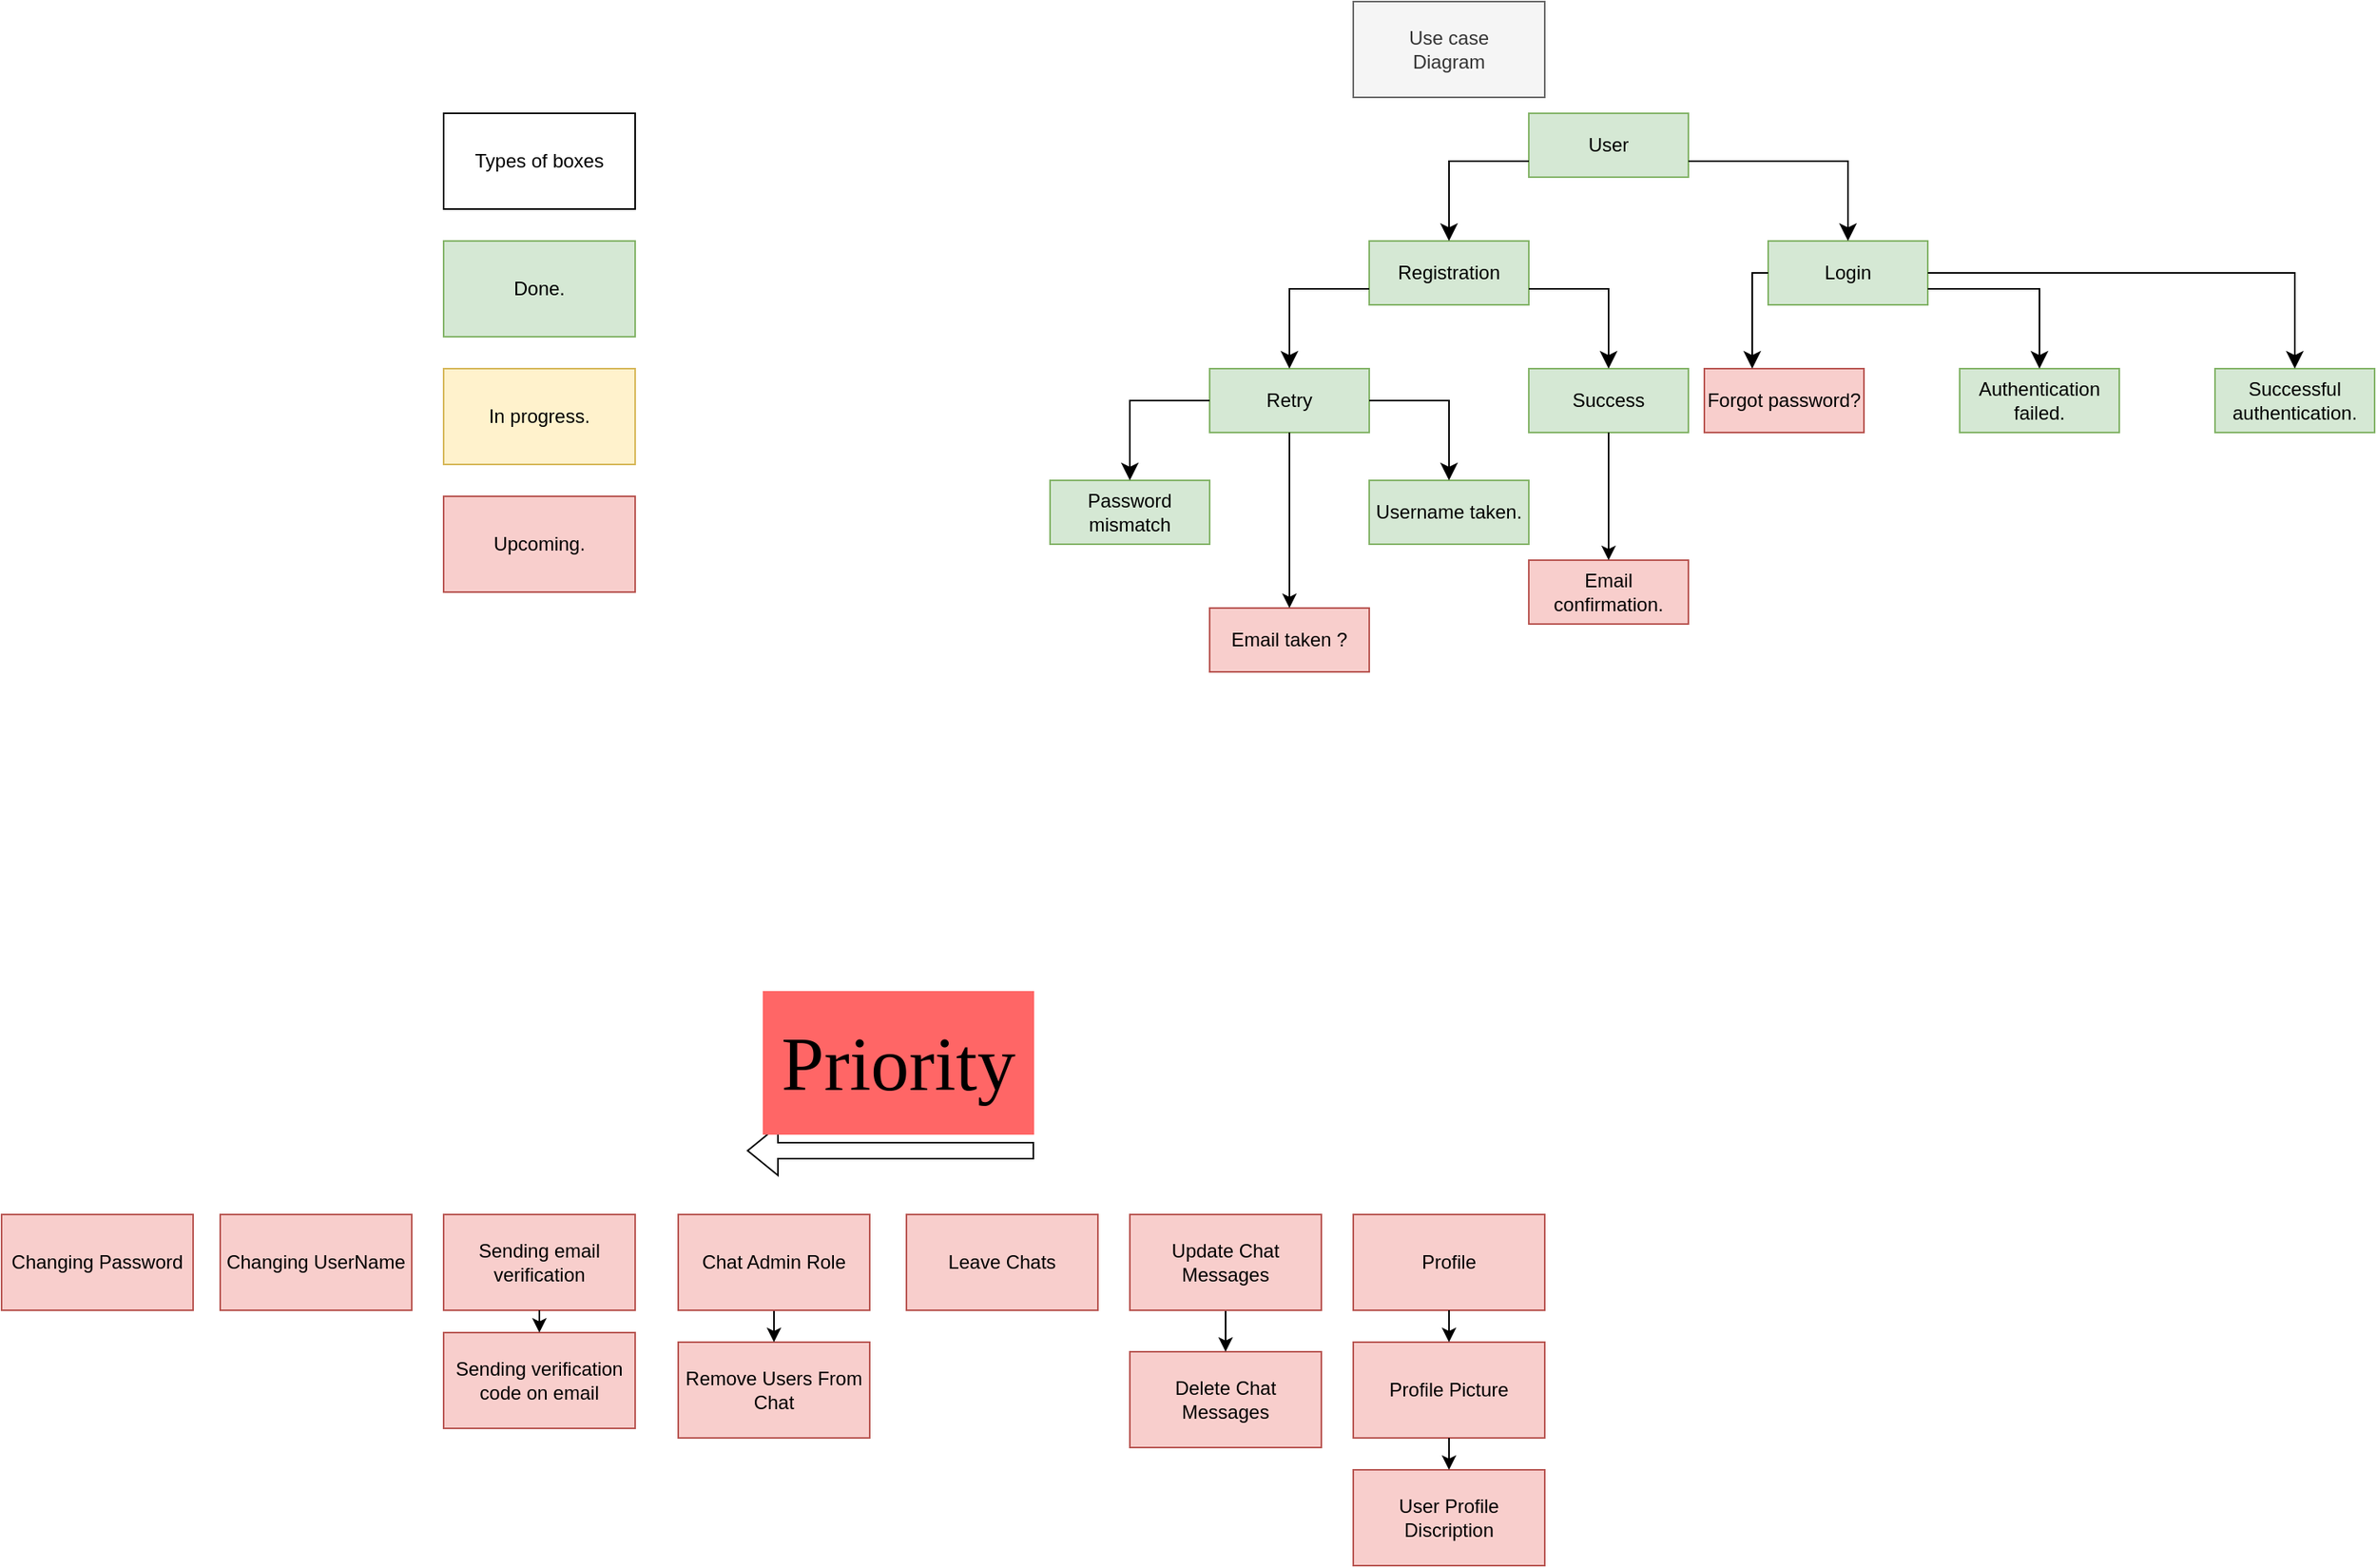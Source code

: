 <mxfile version="21.1.2" type="github">
  <diagram id="prtHgNgQTEPvFCAcTncT" name="Page-1">
    <mxGraphModel dx="6797" dy="3080" grid="1" gridSize="10" guides="1" tooltips="1" connect="1" arrows="1" fold="1" page="1" pageScale="1" pageWidth="827" pageHeight="1169" math="0" shadow="0">
      <root>
        <mxCell id="0" />
        <mxCell id="1" parent="0" />
        <mxCell id="FrziFFQu4rmucwJ09yhm-5" value="Use case &lt;br&gt;Diagram" style="rounded=0;whiteSpace=wrap;html=1;fillColor=#f5f5f5;strokeColor=#666666;fontColor=#333333;" parent="1" vertex="1">
          <mxGeometry x="20" y="10" width="120" height="60" as="geometry" />
        </mxCell>
        <mxCell id="FrziFFQu4rmucwJ09yhm-16" value="User" style="rounded=0;whiteSpace=wrap;html=1;fillColor=#d5e8d4;strokeColor=#82b366;" parent="1" vertex="1">
          <mxGeometry x="130" y="80" width="100" height="40" as="geometry" />
        </mxCell>
        <mxCell id="FrziFFQu4rmucwJ09yhm-17" value="Registration" style="rounded=0;whiteSpace=wrap;html=1;fillColor=#d5e8d4;strokeColor=#82b366;" parent="1" vertex="1">
          <mxGeometry x="30" y="160" width="100" height="40" as="geometry" />
        </mxCell>
        <mxCell id="FrziFFQu4rmucwJ09yhm-18" value="Login" style="rounded=0;whiteSpace=wrap;html=1;fillColor=#d5e8d4;strokeColor=#82b366;" parent="1" vertex="1">
          <mxGeometry x="280" y="160" width="100" height="40" as="geometry" />
        </mxCell>
        <mxCell id="FrziFFQu4rmucwJ09yhm-23" value="" style="edgeStyle=segmentEdgeStyle;endArrow=classic;html=1;curved=0;rounded=0;endSize=8;startSize=8;" parent="1" edge="1">
          <mxGeometry width="50" height="50" relative="1" as="geometry">
            <mxPoint x="130" y="110" as="sourcePoint" />
            <mxPoint x="80" y="160" as="targetPoint" />
          </mxGeometry>
        </mxCell>
        <mxCell id="FrziFFQu4rmucwJ09yhm-27" value="" style="edgeStyle=segmentEdgeStyle;endArrow=classic;html=1;curved=0;rounded=0;endSize=8;startSize=8;" parent="1" target="FrziFFQu4rmucwJ09yhm-18" edge="1">
          <mxGeometry width="50" height="50" relative="1" as="geometry">
            <mxPoint x="230" y="110" as="sourcePoint" />
            <mxPoint x="280" y="160" as="targetPoint" />
            <Array as="points">
              <mxPoint x="330" y="110" />
            </Array>
          </mxGeometry>
        </mxCell>
        <mxCell id="FrziFFQu4rmucwJ09yhm-30" value="Retry" style="rounded=0;whiteSpace=wrap;html=1;fillColor=#d5e8d4;strokeColor=#82b366;" parent="1" vertex="1">
          <mxGeometry x="-70" y="240" width="100" height="40" as="geometry" />
        </mxCell>
        <mxCell id="FrziFFQu4rmucwJ09yhm-31" value="Success" style="rounded=0;whiteSpace=wrap;html=1;fillColor=#d5e8d4;strokeColor=#82b366;" parent="1" vertex="1">
          <mxGeometry x="130" y="240" width="100" height="40" as="geometry" />
        </mxCell>
        <mxCell id="FrziFFQu4rmucwJ09yhm-32" value="" style="edgeStyle=segmentEdgeStyle;endArrow=classic;html=1;curved=0;rounded=0;endSize=8;startSize=8;" parent="1" edge="1">
          <mxGeometry width="50" height="50" relative="1" as="geometry">
            <mxPoint x="30" y="190" as="sourcePoint" />
            <mxPoint x="-20" y="240" as="targetPoint" />
          </mxGeometry>
        </mxCell>
        <mxCell id="FrziFFQu4rmucwJ09yhm-33" value="" style="edgeStyle=segmentEdgeStyle;endArrow=classic;html=1;curved=0;rounded=0;endSize=8;startSize=8;" parent="1" edge="1">
          <mxGeometry width="50" height="50" relative="1" as="geometry">
            <mxPoint x="130" y="190" as="sourcePoint" />
            <mxPoint x="180" y="240" as="targetPoint" />
          </mxGeometry>
        </mxCell>
        <mxCell id="FrziFFQu4rmucwJ09yhm-34" value="Password mismatch" style="rounded=0;whiteSpace=wrap;html=1;fillColor=#d5e8d4;strokeColor=#82b366;" parent="1" vertex="1">
          <mxGeometry x="-170" y="310" width="100" height="40" as="geometry" />
        </mxCell>
        <mxCell id="FrziFFQu4rmucwJ09yhm-35" value="Username taken." style="rounded=0;whiteSpace=wrap;html=1;fillColor=#d5e8d4;strokeColor=#82b366;" parent="1" vertex="1">
          <mxGeometry x="30" y="310" width="100" height="40" as="geometry" />
        </mxCell>
        <mxCell id="FrziFFQu4rmucwJ09yhm-36" value="" style="edgeStyle=segmentEdgeStyle;endArrow=classic;html=1;curved=0;rounded=0;endSize=8;startSize=8;" parent="1" edge="1">
          <mxGeometry width="50" height="50" relative="1" as="geometry">
            <mxPoint x="-70" y="260" as="sourcePoint" />
            <mxPoint x="-120" y="310" as="targetPoint" />
          </mxGeometry>
        </mxCell>
        <mxCell id="FrziFFQu4rmucwJ09yhm-37" value="" style="edgeStyle=segmentEdgeStyle;endArrow=classic;html=1;curved=0;rounded=0;endSize=8;startSize=8;" parent="1" edge="1">
          <mxGeometry width="50" height="50" relative="1" as="geometry">
            <mxPoint x="30" y="260" as="sourcePoint" />
            <mxPoint x="80" y="310" as="targetPoint" />
          </mxGeometry>
        </mxCell>
        <mxCell id="FrziFFQu4rmucwJ09yhm-38" value="Email taken ?" style="rounded=0;whiteSpace=wrap;html=1;fillColor=#f8cecc;strokeColor=#b85450;" parent="1" vertex="1">
          <mxGeometry x="-70" y="390" width="100" height="40" as="geometry" />
        </mxCell>
        <mxCell id="FrziFFQu4rmucwJ09yhm-40" value="" style="endArrow=classic;html=1;rounded=0;exitX=0.5;exitY=1;exitDx=0;exitDy=0;entryX=0.5;entryY=0;entryDx=0;entryDy=0;" parent="1" source="FrziFFQu4rmucwJ09yhm-30" target="FrziFFQu4rmucwJ09yhm-38" edge="1">
          <mxGeometry width="50" height="50" relative="1" as="geometry">
            <mxPoint x="-40" y="380" as="sourcePoint" />
            <mxPoint x="10" y="330" as="targetPoint" />
          </mxGeometry>
        </mxCell>
        <mxCell id="FrziFFQu4rmucwJ09yhm-41" value="Email confirmation." style="rounded=0;whiteSpace=wrap;html=1;fillColor=#f8cecc;strokeColor=#b85450;" parent="1" vertex="1">
          <mxGeometry x="130" y="360" width="100" height="40" as="geometry" />
        </mxCell>
        <mxCell id="FrziFFQu4rmucwJ09yhm-42" value="" style="endArrow=classic;html=1;rounded=0;" parent="1" source="FrziFFQu4rmucwJ09yhm-31" target="FrziFFQu4rmucwJ09yhm-41" edge="1">
          <mxGeometry width="50" height="50" relative="1" as="geometry">
            <mxPoint x="179.58" y="280" as="sourcePoint" />
            <mxPoint x="180" y="360" as="targetPoint" />
          </mxGeometry>
        </mxCell>
        <mxCell id="FrziFFQu4rmucwJ09yhm-43" value="Forgot password?" style="rounded=0;whiteSpace=wrap;html=1;fillColor=#f8cecc;strokeColor=#b85450;" parent="1" vertex="1">
          <mxGeometry x="240" y="240" width="100" height="40" as="geometry" />
        </mxCell>
        <mxCell id="FrziFFQu4rmucwJ09yhm-44" value="Successful authentication." style="rounded=0;whiteSpace=wrap;html=1;fillColor=#d5e8d4;strokeColor=#82b366;" parent="1" vertex="1">
          <mxGeometry x="560" y="240" width="100" height="40" as="geometry" />
        </mxCell>
        <mxCell id="FrziFFQu4rmucwJ09yhm-45" value="" style="edgeStyle=segmentEdgeStyle;endArrow=classic;html=1;curved=0;rounded=0;endSize=8;startSize=8;" parent="1" source="FrziFFQu4rmucwJ09yhm-18" target="FrziFFQu4rmucwJ09yhm-43" edge="1">
          <mxGeometry width="50" height="50" relative="1" as="geometry">
            <mxPoint x="280" y="180" as="sourcePoint" />
            <mxPoint x="230" y="230" as="targetPoint" />
            <Array as="points">
              <mxPoint x="270" y="180" />
            </Array>
          </mxGeometry>
        </mxCell>
        <mxCell id="FrziFFQu4rmucwJ09yhm-46" value="" style="edgeStyle=segmentEdgeStyle;endArrow=classic;html=1;curved=0;rounded=0;endSize=8;startSize=8;" parent="1" target="FrziFFQu4rmucwJ09yhm-44" edge="1">
          <mxGeometry width="50" height="50" relative="1" as="geometry">
            <mxPoint x="380" y="180" as="sourcePoint" />
            <mxPoint x="430" y="230" as="targetPoint" />
            <Array as="points">
              <mxPoint x="610" y="180" />
            </Array>
          </mxGeometry>
        </mxCell>
        <mxCell id="FrziFFQu4rmucwJ09yhm-48" value="Authentication failed." style="rounded=0;whiteSpace=wrap;html=1;fillColor=#d5e8d4;strokeColor=#82b366;" parent="1" vertex="1">
          <mxGeometry x="400" y="240" width="100" height="40" as="geometry" />
        </mxCell>
        <mxCell id="FrziFFQu4rmucwJ09yhm-49" value="" style="edgeStyle=segmentEdgeStyle;endArrow=classic;html=1;curved=0;rounded=0;endSize=8;startSize=8;" parent="1" source="FrziFFQu4rmucwJ09yhm-18" target="FrziFFQu4rmucwJ09yhm-48" edge="1">
          <mxGeometry width="50" height="50" relative="1" as="geometry">
            <mxPoint x="390" y="190" as="sourcePoint" />
            <mxPoint x="620" y="250" as="targetPoint" />
            <Array as="points">
              <mxPoint x="450" y="190" />
            </Array>
          </mxGeometry>
        </mxCell>
        <mxCell id="FrziFFQu4rmucwJ09yhm-50" value="Types of boxes" style="rounded=0;whiteSpace=wrap;html=1;" parent="1" vertex="1">
          <mxGeometry x="-550" y="80" width="120" height="60" as="geometry" />
        </mxCell>
        <mxCell id="FrziFFQu4rmucwJ09yhm-51" value="Done." style="rounded=0;whiteSpace=wrap;html=1;fillColor=#d5e8d4;strokeColor=#82b366;" parent="1" vertex="1">
          <mxGeometry x="-550" y="160" width="120" height="60" as="geometry" />
        </mxCell>
        <mxCell id="FrziFFQu4rmucwJ09yhm-52" value="In progress." style="rounded=0;whiteSpace=wrap;html=1;fillColor=#fff2cc;strokeColor=#d6b656;" parent="1" vertex="1">
          <mxGeometry x="-550" y="240" width="120" height="60" as="geometry" />
        </mxCell>
        <mxCell id="FrziFFQu4rmucwJ09yhm-55" value="Upcoming." style="rounded=0;whiteSpace=wrap;html=1;fillColor=#f8cecc;strokeColor=#b85450;" parent="1" vertex="1">
          <mxGeometry x="-550" y="320" width="120" height="60" as="geometry" />
        </mxCell>
        <mxCell id="53N5OKguzcm_HKgQLKbk-6" value="Changing Password" style="rounded=0;whiteSpace=wrap;html=1;fillColor=#f8cecc;strokeColor=#b85450;" vertex="1" parent="1">
          <mxGeometry x="-827" y="770" width="120" height="60" as="geometry" />
        </mxCell>
        <mxCell id="53N5OKguzcm_HKgQLKbk-7" value="Changing UserName" style="rounded=0;whiteSpace=wrap;html=1;fillColor=#f8cecc;strokeColor=#b85450;" vertex="1" parent="1">
          <mxGeometry x="-690" y="770" width="120" height="60" as="geometry" />
        </mxCell>
        <mxCell id="53N5OKguzcm_HKgQLKbk-13" value="Leave Chats" style="rounded=0;whiteSpace=wrap;html=1;fillColor=#f8cecc;strokeColor=#b85450;" vertex="1" parent="1">
          <mxGeometry x="-260" y="770" width="120" height="60" as="geometry" />
        </mxCell>
        <mxCell id="53N5OKguzcm_HKgQLKbk-20" value="" style="group" vertex="1" connectable="0" parent="1">
          <mxGeometry x="-120" y="770" width="120" height="146" as="geometry" />
        </mxCell>
        <mxCell id="53N5OKguzcm_HKgQLKbk-11" value="Delete Chat Messages" style="rounded=0;whiteSpace=wrap;html=1;fillColor=#f8cecc;strokeColor=#b85450;" vertex="1" parent="53N5OKguzcm_HKgQLKbk-20">
          <mxGeometry y="86" width="120" height="60" as="geometry" />
        </mxCell>
        <mxCell id="53N5OKguzcm_HKgQLKbk-18" style="edgeStyle=orthogonalEdgeStyle;rounded=0;orthogonalLoop=1;jettySize=auto;html=1;entryX=0.5;entryY=0;entryDx=0;entryDy=0;" edge="1" parent="53N5OKguzcm_HKgQLKbk-20" source="53N5OKguzcm_HKgQLKbk-12" target="53N5OKguzcm_HKgQLKbk-11">
          <mxGeometry relative="1" as="geometry" />
        </mxCell>
        <mxCell id="53N5OKguzcm_HKgQLKbk-12" value="Update Chat Messages" style="rounded=0;whiteSpace=wrap;html=1;fillColor=#f8cecc;strokeColor=#b85450;" vertex="1" parent="53N5OKguzcm_HKgQLKbk-20">
          <mxGeometry width="120" height="60" as="geometry" />
        </mxCell>
        <mxCell id="53N5OKguzcm_HKgQLKbk-21" value="" style="group" vertex="1" connectable="0" parent="1">
          <mxGeometry x="-403" y="770" width="120" height="140" as="geometry" />
        </mxCell>
        <mxCell id="53N5OKguzcm_HKgQLKbk-14" value="Remove Users From Chat" style="rounded=0;whiteSpace=wrap;html=1;fillColor=#f8cecc;strokeColor=#b85450;" vertex="1" parent="53N5OKguzcm_HKgQLKbk-21">
          <mxGeometry y="80" width="120" height="60" as="geometry" />
        </mxCell>
        <mxCell id="53N5OKguzcm_HKgQLKbk-16" style="edgeStyle=orthogonalEdgeStyle;rounded=0;orthogonalLoop=1;jettySize=auto;html=1;exitX=0.5;exitY=1;exitDx=0;exitDy=0;entryX=0.5;entryY=0;entryDx=0;entryDy=0;" edge="1" parent="53N5OKguzcm_HKgQLKbk-21" source="53N5OKguzcm_HKgQLKbk-15" target="53N5OKguzcm_HKgQLKbk-14">
          <mxGeometry relative="1" as="geometry" />
        </mxCell>
        <mxCell id="53N5OKguzcm_HKgQLKbk-15" value="Chat Admin Role" style="rounded=0;whiteSpace=wrap;html=1;fillColor=#f8cecc;strokeColor=#b85450;" vertex="1" parent="53N5OKguzcm_HKgQLKbk-21">
          <mxGeometry width="120" height="60" as="geometry" />
        </mxCell>
        <mxCell id="53N5OKguzcm_HKgQLKbk-22" value="" style="group" vertex="1" connectable="0" parent="1">
          <mxGeometry x="20" y="770" width="120" height="140" as="geometry" />
        </mxCell>
        <mxCell id="53N5OKguzcm_HKgQLKbk-8" value="Profile" style="rounded=0;whiteSpace=wrap;html=1;fillColor=#f8cecc;strokeColor=#b85450;" vertex="1" parent="53N5OKguzcm_HKgQLKbk-22">
          <mxGeometry width="120" height="60" as="geometry" />
        </mxCell>
        <mxCell id="53N5OKguzcm_HKgQLKbk-9" value="Profile Picture" style="rounded=0;whiteSpace=wrap;html=1;fillColor=#f8cecc;strokeColor=#b85450;" vertex="1" parent="53N5OKguzcm_HKgQLKbk-22">
          <mxGeometry y="80" width="120" height="60" as="geometry" />
        </mxCell>
        <mxCell id="53N5OKguzcm_HKgQLKbk-17" style="edgeStyle=orthogonalEdgeStyle;rounded=0;orthogonalLoop=1;jettySize=auto;html=1;exitX=0.5;exitY=1;exitDx=0;exitDy=0;entryX=0.5;entryY=0;entryDx=0;entryDy=0;" edge="1" parent="53N5OKguzcm_HKgQLKbk-22" source="53N5OKguzcm_HKgQLKbk-8" target="53N5OKguzcm_HKgQLKbk-9">
          <mxGeometry relative="1" as="geometry" />
        </mxCell>
        <mxCell id="53N5OKguzcm_HKgQLKbk-24" value="" style="group" vertex="1" connectable="0" parent="1">
          <mxGeometry x="-550" y="770" width="120" height="134" as="geometry" />
        </mxCell>
        <mxCell id="53N5OKguzcm_HKgQLKbk-3" value="Sending email verification" style="rounded=0;whiteSpace=wrap;html=1;fillColor=#f8cecc;strokeColor=#b85450;" vertex="1" parent="53N5OKguzcm_HKgQLKbk-24">
          <mxGeometry width="120" height="60" as="geometry" />
        </mxCell>
        <mxCell id="53N5OKguzcm_HKgQLKbk-5" value="Sending verification code on email" style="rounded=0;whiteSpace=wrap;html=1;fillColor=#f8cecc;strokeColor=#b85450;" vertex="1" parent="53N5OKguzcm_HKgQLKbk-24">
          <mxGeometry y="74" width="120" height="60" as="geometry" />
        </mxCell>
        <mxCell id="53N5OKguzcm_HKgQLKbk-23" style="edgeStyle=orthogonalEdgeStyle;rounded=0;orthogonalLoop=1;jettySize=auto;html=1;exitX=0.5;exitY=1;exitDx=0;exitDy=0;entryX=0.5;entryY=0;entryDx=0;entryDy=0;" edge="1" parent="53N5OKguzcm_HKgQLKbk-24" source="53N5OKguzcm_HKgQLKbk-3" target="53N5OKguzcm_HKgQLKbk-5">
          <mxGeometry relative="1" as="geometry" />
        </mxCell>
        <mxCell id="53N5OKguzcm_HKgQLKbk-25" value="User Profile Discription" style="rounded=0;whiteSpace=wrap;html=1;fillColor=#f8cecc;strokeColor=#b85450;" vertex="1" parent="1">
          <mxGeometry x="20" y="930" width="120" height="60" as="geometry" />
        </mxCell>
        <mxCell id="53N5OKguzcm_HKgQLKbk-26" style="edgeStyle=orthogonalEdgeStyle;rounded=0;orthogonalLoop=1;jettySize=auto;html=1;exitX=0.5;exitY=1;exitDx=0;exitDy=0;entryX=0.5;entryY=0;entryDx=0;entryDy=0;" edge="1" parent="1" source="53N5OKguzcm_HKgQLKbk-9" target="53N5OKguzcm_HKgQLKbk-25">
          <mxGeometry relative="1" as="geometry" />
        </mxCell>
        <mxCell id="53N5OKguzcm_HKgQLKbk-27" value="" style="shape=flexArrow;endArrow=classic;html=1;rounded=0;" edge="1" parent="1">
          <mxGeometry width="50" height="50" relative="1" as="geometry">
            <mxPoint x="-180" y="730" as="sourcePoint" />
            <mxPoint x="-360" y="730" as="targetPoint" />
          </mxGeometry>
        </mxCell>
        <mxCell id="53N5OKguzcm_HKgQLKbk-29" value="&lt;font style=&quot;font-size: 48px;&quot; face=&quot;Comic Sans MS&quot;&gt;Priority&lt;/font&gt;" style="text;html=1;strokeColor=none;fillColor=#FF6666;align=center;verticalAlign=middle;whiteSpace=wrap;rounded=0;" vertex="1" parent="1">
          <mxGeometry x="-350" y="630" width="170" height="90" as="geometry" />
        </mxCell>
      </root>
    </mxGraphModel>
  </diagram>
</mxfile>
